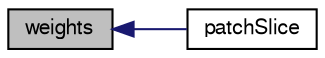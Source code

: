 digraph "weights"
{
  bgcolor="transparent";
  edge [fontname="FreeSans",fontsize="10",labelfontname="FreeSans",labelfontsize="10"];
  node [fontname="FreeSans",fontsize="10",shape=record];
  rankdir="LR";
  Node1459 [label="weights",height=0.2,width=0.4,color="black", fillcolor="grey75", style="filled", fontcolor="black"];
  Node1459 -> Node1460 [dir="back",color="midnightblue",fontsize="10",style="solid",fontname="FreeSans"];
  Node1460 [label="patchSlice",height=0.2,width=0.4,color="black",URL="$a22870.html#abafaae120d11327175dacc1109283746",tooltip="Slice list to patch. "];
}
